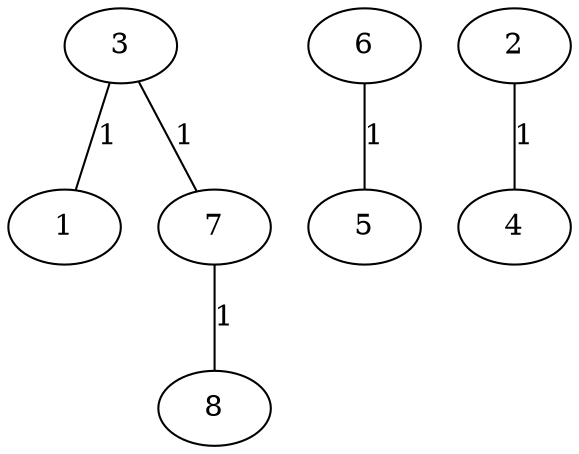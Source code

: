 graph {
	3 -- 1 [label = 1];
	3 -- 7 [label = 1];
	7 -- 8 [label = 1];
	6 -- 5 [label = 1];
	2 -- 4 [label = 1];
}
